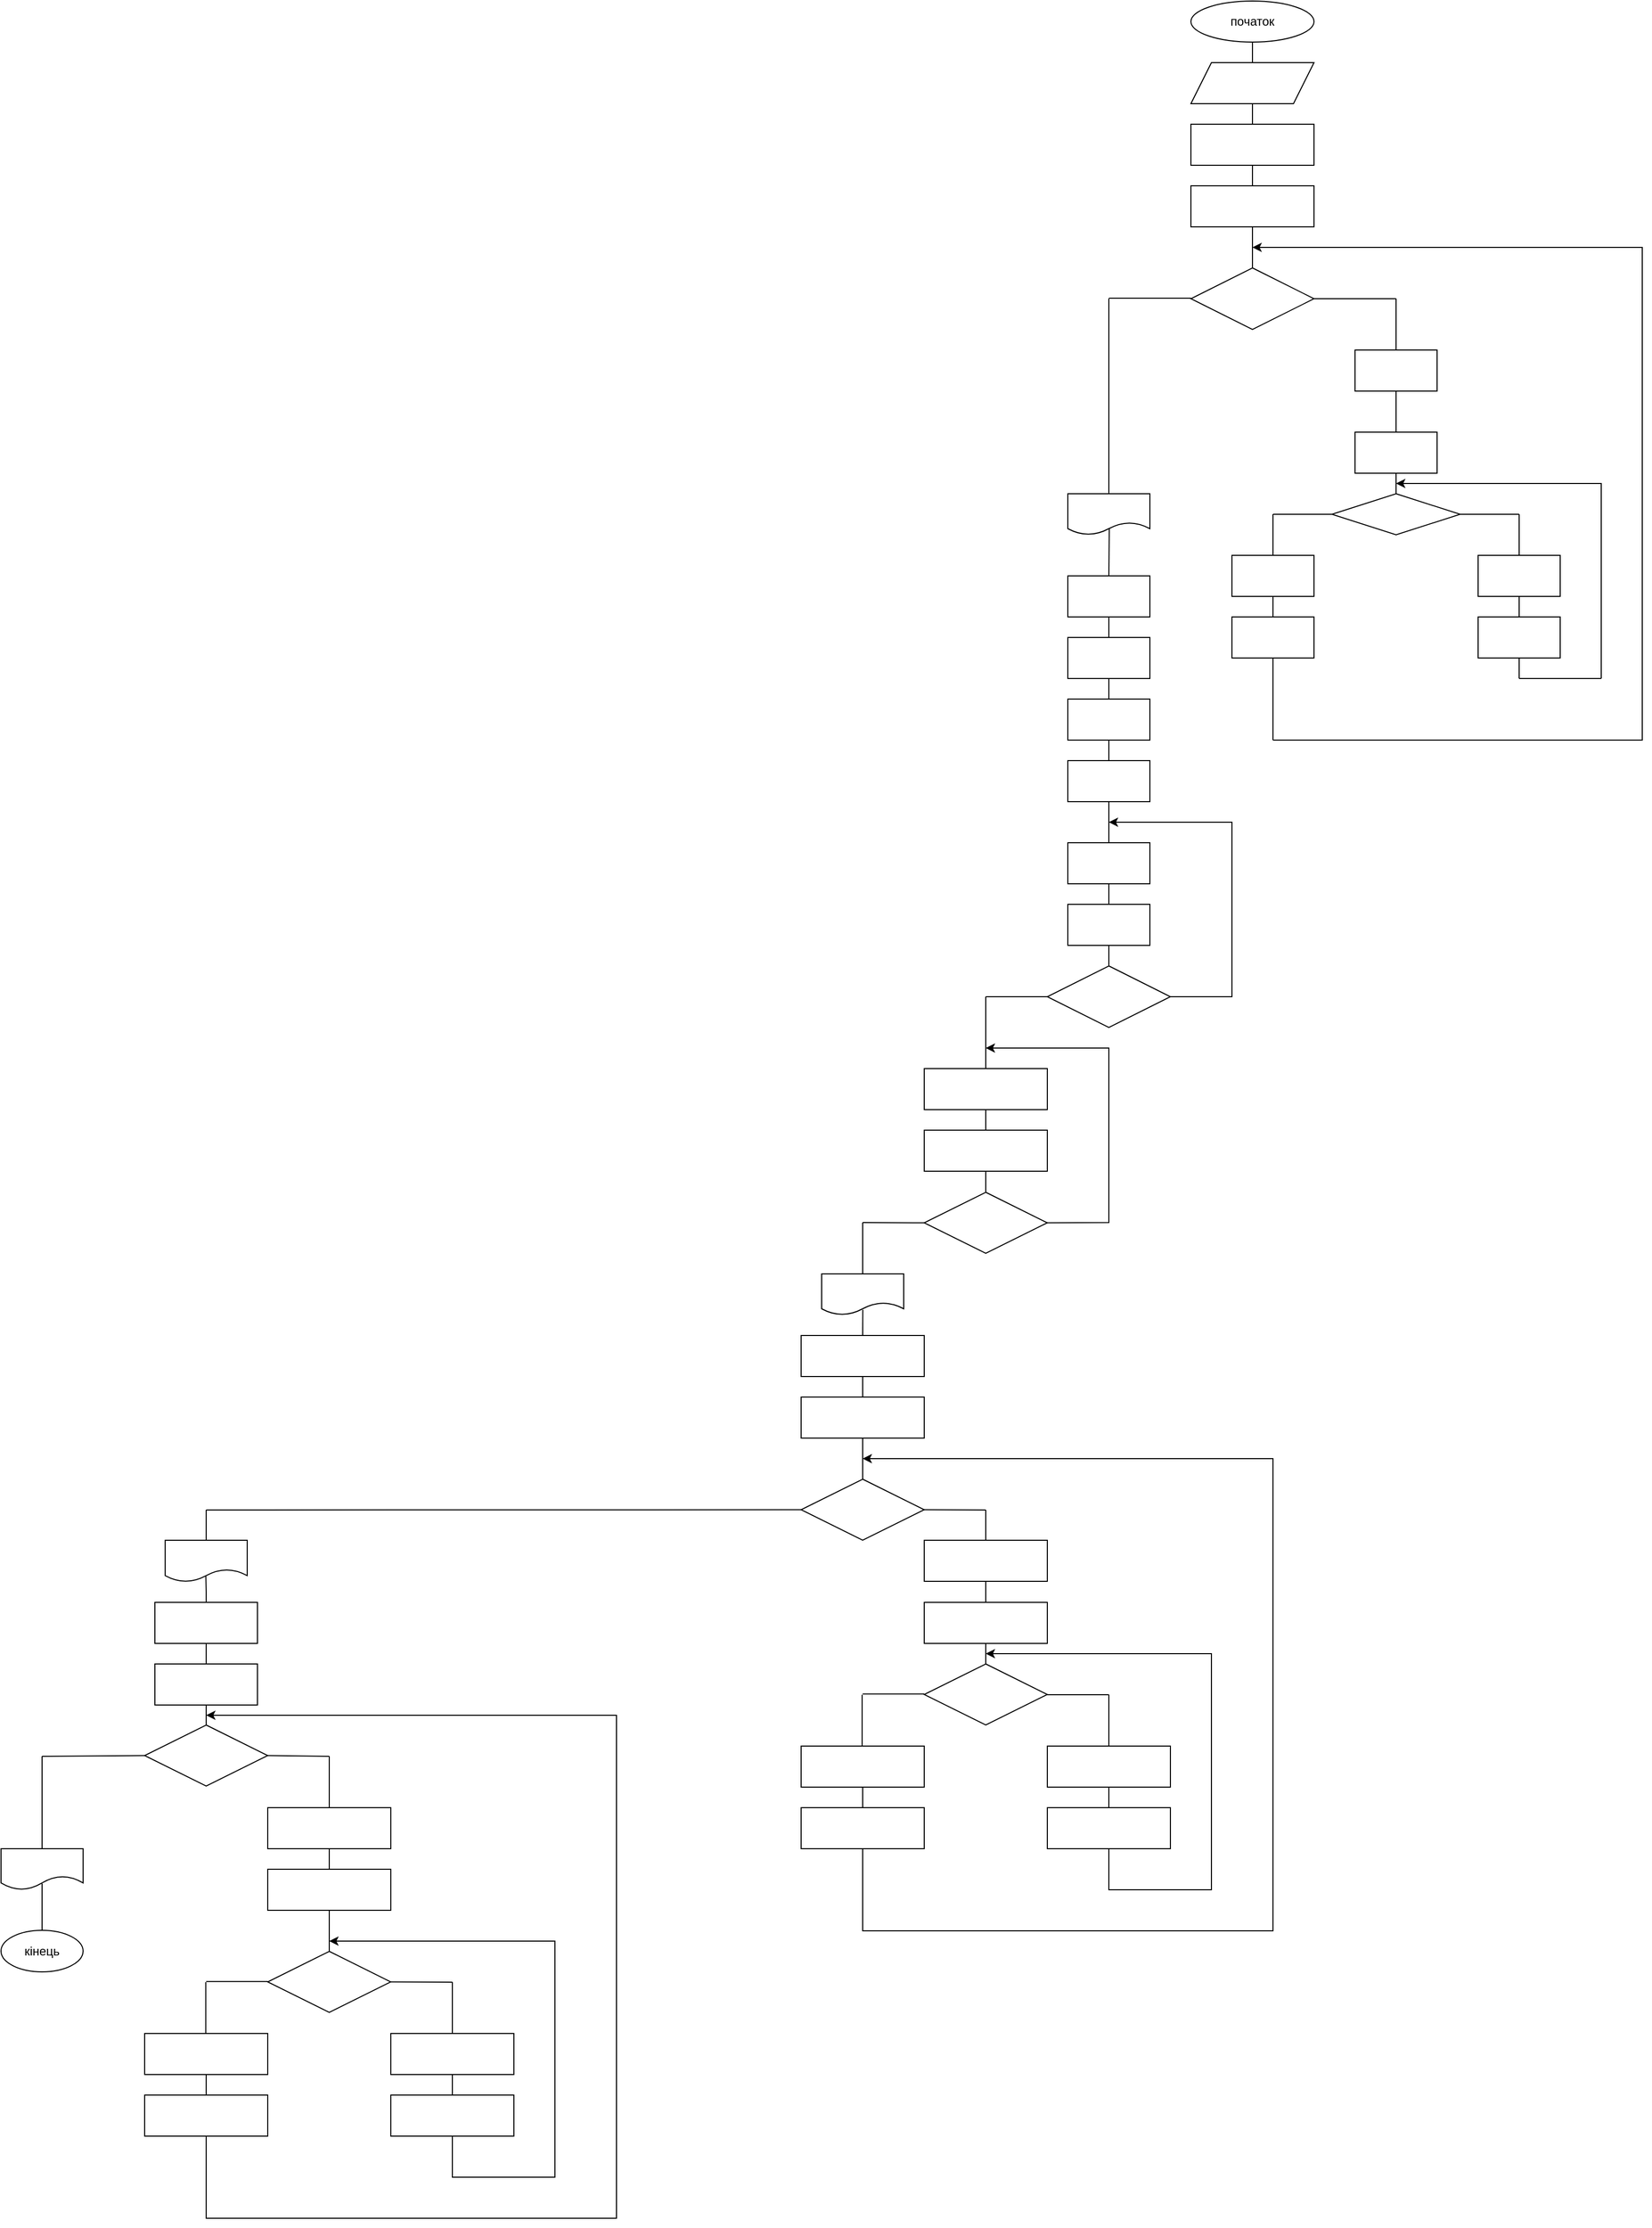 <mxfile version="28.2.7">
  <diagram name="Сторінка-1" id="v0UHBk3bguWU-5nXkm_I">
    <mxGraphModel dx="2809" dy="751" grid="1" gridSize="10" guides="1" tooltips="1" connect="1" arrows="1" fold="1" page="1" pageScale="1" pageWidth="1169" pageHeight="827" math="0" shadow="0">
      <root>
        <mxCell id="0" />
        <mxCell id="1" parent="0" />
        <mxCell id="T213ykVr_eoomQG6XMBW-1" value="початок" style="ellipse;whiteSpace=wrap;html=1;" parent="1" vertex="1">
          <mxGeometry x="280" y="40" width="120" height="40" as="geometry" />
        </mxCell>
        <mxCell id="T213ykVr_eoomQG6XMBW-2" value="" style="endArrow=none;html=1;rounded=0;entryX=0.5;entryY=1;entryDx=0;entryDy=0;" parent="1" target="T213ykVr_eoomQG6XMBW-1" edge="1">
          <mxGeometry width="50" height="50" relative="1" as="geometry">
            <mxPoint x="340" y="100" as="sourcePoint" />
            <mxPoint x="350" y="270" as="targetPoint" />
          </mxGeometry>
        </mxCell>
        <mxCell id="T213ykVr_eoomQG6XMBW-3" value="" style="shape=parallelogram;perimeter=parallelogramPerimeter;whiteSpace=wrap;html=1;fixedSize=1;" parent="1" vertex="1">
          <mxGeometry x="280" y="100" width="120" height="40" as="geometry" />
        </mxCell>
        <mxCell id="T213ykVr_eoomQG6XMBW-4" value="" style="endArrow=none;html=1;rounded=0;entryX=0.5;entryY=1;entryDx=0;entryDy=0;" parent="1" target="T213ykVr_eoomQG6XMBW-3" edge="1">
          <mxGeometry width="50" height="50" relative="1" as="geometry">
            <mxPoint x="340" y="160" as="sourcePoint" />
            <mxPoint x="350" y="270" as="targetPoint" />
          </mxGeometry>
        </mxCell>
        <mxCell id="T213ykVr_eoomQG6XMBW-5" value="" style="rounded=0;whiteSpace=wrap;html=1;" parent="1" vertex="1">
          <mxGeometry x="280" y="160" width="120" height="40" as="geometry" />
        </mxCell>
        <mxCell id="T213ykVr_eoomQG6XMBW-6" value="" style="endArrow=none;html=1;rounded=0;entryX=0.5;entryY=1;entryDx=0;entryDy=0;" parent="1" target="T213ykVr_eoomQG6XMBW-5" edge="1">
          <mxGeometry width="50" height="50" relative="1" as="geometry">
            <mxPoint x="340" y="220" as="sourcePoint" />
            <mxPoint x="350" y="270" as="targetPoint" />
          </mxGeometry>
        </mxCell>
        <mxCell id="T213ykVr_eoomQG6XMBW-7" value="" style="rounded=0;whiteSpace=wrap;html=1;" parent="1" vertex="1">
          <mxGeometry x="280" y="220" width="120" height="40" as="geometry" />
        </mxCell>
        <mxCell id="T213ykVr_eoomQG6XMBW-8" value="" style="endArrow=none;html=1;rounded=0;entryX=0.5;entryY=1;entryDx=0;entryDy=0;" parent="1" target="T213ykVr_eoomQG6XMBW-7" edge="1">
          <mxGeometry width="50" height="50" relative="1" as="geometry">
            <mxPoint x="340" y="300" as="sourcePoint" />
            <mxPoint x="350" y="270" as="targetPoint" />
          </mxGeometry>
        </mxCell>
        <mxCell id="T213ykVr_eoomQG6XMBW-9" value="" style="rhombus;whiteSpace=wrap;html=1;" parent="1" vertex="1">
          <mxGeometry x="280" y="300" width="120" height="60" as="geometry" />
        </mxCell>
        <mxCell id="T213ykVr_eoomQG6XMBW-10" value="" style="endArrow=none;html=1;rounded=0;exitX=1;exitY=0.5;exitDx=0;exitDy=0;" parent="1" source="T213ykVr_eoomQG6XMBW-9" edge="1">
          <mxGeometry width="50" height="50" relative="1" as="geometry">
            <mxPoint x="420" y="320" as="sourcePoint" />
            <mxPoint x="480" y="330" as="targetPoint" />
          </mxGeometry>
        </mxCell>
        <mxCell id="T213ykVr_eoomQG6XMBW-11" value="" style="endArrow=none;html=1;rounded=0;" parent="1" edge="1">
          <mxGeometry width="50" height="50" relative="1" as="geometry">
            <mxPoint x="480" y="380" as="sourcePoint" />
            <mxPoint x="480" y="330" as="targetPoint" />
          </mxGeometry>
        </mxCell>
        <mxCell id="T213ykVr_eoomQG6XMBW-12" value="" style="rounded=0;whiteSpace=wrap;html=1;" parent="1" vertex="1">
          <mxGeometry x="440" y="380" width="80" height="40" as="geometry" />
        </mxCell>
        <mxCell id="T213ykVr_eoomQG6XMBW-13" value="" style="endArrow=none;html=1;rounded=0;entryX=0.5;entryY=1;entryDx=0;entryDy=0;" parent="1" target="T213ykVr_eoomQG6XMBW-12" edge="1">
          <mxGeometry width="50" height="50" relative="1" as="geometry">
            <mxPoint x="480" y="460" as="sourcePoint" />
            <mxPoint x="470" y="300" as="targetPoint" />
          </mxGeometry>
        </mxCell>
        <mxCell id="T213ykVr_eoomQG6XMBW-14" value="" style="rounded=0;whiteSpace=wrap;html=1;" parent="1" vertex="1">
          <mxGeometry x="440" y="460" width="80" height="40" as="geometry" />
        </mxCell>
        <mxCell id="T213ykVr_eoomQG6XMBW-15" value="" style="endArrow=none;html=1;rounded=0;entryX=0.5;entryY=1;entryDx=0;entryDy=0;" parent="1" target="T213ykVr_eoomQG6XMBW-14" edge="1">
          <mxGeometry width="50" height="50" relative="1" as="geometry">
            <mxPoint x="480" y="520" as="sourcePoint" />
            <mxPoint x="470" y="350" as="targetPoint" />
          </mxGeometry>
        </mxCell>
        <mxCell id="T213ykVr_eoomQG6XMBW-16" value="" style="rhombus;whiteSpace=wrap;html=1;" parent="1" vertex="1">
          <mxGeometry x="417.5" y="520" width="125" height="40" as="geometry" />
        </mxCell>
        <mxCell id="T213ykVr_eoomQG6XMBW-17" value="" style="endArrow=none;html=1;rounded=0;exitX=1;exitY=0.5;exitDx=0;exitDy=0;" parent="1" source="T213ykVr_eoomQG6XMBW-16" edge="1">
          <mxGeometry width="50" height="50" relative="1" as="geometry">
            <mxPoint x="420" y="400" as="sourcePoint" />
            <mxPoint x="600" y="540" as="targetPoint" />
          </mxGeometry>
        </mxCell>
        <mxCell id="T213ykVr_eoomQG6XMBW-18" value="" style="endArrow=none;html=1;rounded=0;" parent="1" edge="1">
          <mxGeometry width="50" height="50" relative="1" as="geometry">
            <mxPoint x="600" y="580" as="sourcePoint" />
            <mxPoint x="600" y="540" as="targetPoint" />
          </mxGeometry>
        </mxCell>
        <mxCell id="T213ykVr_eoomQG6XMBW-19" value="" style="rounded=0;whiteSpace=wrap;html=1;" parent="1" vertex="1">
          <mxGeometry x="560" y="580" width="80" height="40" as="geometry" />
        </mxCell>
        <mxCell id="T213ykVr_eoomQG6XMBW-20" value="" style="endArrow=none;html=1;rounded=0;exitX=0.5;exitY=1;exitDx=0;exitDy=0;" parent="1" source="T213ykVr_eoomQG6XMBW-19" edge="1">
          <mxGeometry width="50" height="50" relative="1" as="geometry">
            <mxPoint x="420" y="420" as="sourcePoint" />
            <mxPoint x="600" y="641.6" as="targetPoint" />
          </mxGeometry>
        </mxCell>
        <mxCell id="T213ykVr_eoomQG6XMBW-21" value="" style="rounded=0;whiteSpace=wrap;html=1;" parent="1" vertex="1">
          <mxGeometry x="560" y="640" width="80" height="40" as="geometry" />
        </mxCell>
        <mxCell id="T213ykVr_eoomQG6XMBW-22" value="" style="endArrow=none;html=1;rounded=0;exitX=0.5;exitY=1;exitDx=0;exitDy=0;" parent="1" source="T213ykVr_eoomQG6XMBW-21" edge="1">
          <mxGeometry width="50" height="50" relative="1" as="geometry">
            <mxPoint x="420" y="520" as="sourcePoint" />
            <mxPoint x="600" y="700" as="targetPoint" />
          </mxGeometry>
        </mxCell>
        <mxCell id="T213ykVr_eoomQG6XMBW-23" value="" style="endArrow=none;html=1;rounded=0;" parent="1" edge="1">
          <mxGeometry width="50" height="50" relative="1" as="geometry">
            <mxPoint x="600" y="700" as="sourcePoint" />
            <mxPoint x="680" y="700" as="targetPoint" />
          </mxGeometry>
        </mxCell>
        <mxCell id="T213ykVr_eoomQG6XMBW-24" value="" style="endArrow=classic;html=1;rounded=0;" parent="1" edge="1">
          <mxGeometry width="50" height="50" relative="1" as="geometry">
            <mxPoint x="680" y="700" as="sourcePoint" />
            <mxPoint x="480" y="510" as="targetPoint" />
            <Array as="points">
              <mxPoint x="680" y="510" />
            </Array>
          </mxGeometry>
        </mxCell>
        <mxCell id="T213ykVr_eoomQG6XMBW-25" value="" style="endArrow=none;html=1;rounded=0;entryX=0;entryY=0.5;entryDx=0;entryDy=0;" parent="1" target="T213ykVr_eoomQG6XMBW-16" edge="1">
          <mxGeometry width="50" height="50" relative="1" as="geometry">
            <mxPoint x="360" y="540" as="sourcePoint" />
            <mxPoint x="400" y="500" as="targetPoint" />
          </mxGeometry>
        </mxCell>
        <mxCell id="T213ykVr_eoomQG6XMBW-26" value="" style="endArrow=none;html=1;rounded=0;" parent="1" edge="1">
          <mxGeometry width="50" height="50" relative="1" as="geometry">
            <mxPoint x="360" y="540" as="sourcePoint" />
            <mxPoint x="360" y="580" as="targetPoint" />
          </mxGeometry>
        </mxCell>
        <mxCell id="T213ykVr_eoomQG6XMBW-27" value="" style="rounded=0;whiteSpace=wrap;html=1;" parent="1" vertex="1">
          <mxGeometry x="320" y="580" width="80" height="40" as="geometry" />
        </mxCell>
        <mxCell id="T213ykVr_eoomQG6XMBW-28" value="" style="endArrow=none;html=1;rounded=0;exitX=0.5;exitY=1;exitDx=0;exitDy=0;" parent="1" source="T213ykVr_eoomQG6XMBW-27" edge="1">
          <mxGeometry width="50" height="50" relative="1" as="geometry">
            <mxPoint x="380" y="550" as="sourcePoint" />
            <mxPoint x="360" y="640" as="targetPoint" />
          </mxGeometry>
        </mxCell>
        <mxCell id="T213ykVr_eoomQG6XMBW-29" value="" style="rounded=0;whiteSpace=wrap;html=1;" parent="1" vertex="1">
          <mxGeometry x="320" y="640" width="80" height="40" as="geometry" />
        </mxCell>
        <mxCell id="T213ykVr_eoomQG6XMBW-30" value="" style="endArrow=none;html=1;rounded=0;exitX=0.5;exitY=1;exitDx=0;exitDy=0;" parent="1" source="T213ykVr_eoomQG6XMBW-29" edge="1">
          <mxGeometry width="50" height="50" relative="1" as="geometry">
            <mxPoint x="380" y="590" as="sourcePoint" />
            <mxPoint x="360" y="760" as="targetPoint" />
          </mxGeometry>
        </mxCell>
        <mxCell id="T213ykVr_eoomQG6XMBW-31" value="" style="endArrow=classic;html=1;rounded=0;" parent="1" edge="1">
          <mxGeometry width="50" height="50" relative="1" as="geometry">
            <mxPoint x="360" y="760" as="sourcePoint" />
            <mxPoint x="340" y="280" as="targetPoint" />
            <Array as="points">
              <mxPoint x="720" y="760" />
              <mxPoint x="720" y="280" />
            </Array>
          </mxGeometry>
        </mxCell>
        <mxCell id="T213ykVr_eoomQG6XMBW-32" value="" style="endArrow=none;html=1;rounded=0;exitX=1;exitY=0.5;exitDx=0;exitDy=0;" parent="1" edge="1">
          <mxGeometry width="50" height="50" relative="1" as="geometry">
            <mxPoint x="200" y="329.5" as="sourcePoint" />
            <mxPoint x="280" y="329.5" as="targetPoint" />
          </mxGeometry>
        </mxCell>
        <mxCell id="T213ykVr_eoomQG6XMBW-33" value="" style="endArrow=none;html=1;rounded=0;" parent="1" edge="1">
          <mxGeometry width="50" height="50" relative="1" as="geometry">
            <mxPoint x="200" y="520" as="sourcePoint" />
            <mxPoint x="200" y="330" as="targetPoint" />
          </mxGeometry>
        </mxCell>
        <mxCell id="T213ykVr_eoomQG6XMBW-34" value="" style="shape=document;whiteSpace=wrap;html=1;boundedLbl=1;" parent="1" vertex="1">
          <mxGeometry x="160" y="520" width="80" height="40" as="geometry" />
        </mxCell>
        <mxCell id="T213ykVr_eoomQG6XMBW-35" value="" style="endArrow=none;html=1;rounded=0;entryX=0.505;entryY=0.848;entryDx=0;entryDy=0;entryPerimeter=0;" parent="1" target="T213ykVr_eoomQG6XMBW-34" edge="1">
          <mxGeometry width="50" height="50" relative="1" as="geometry">
            <mxPoint x="200" y="600" as="sourcePoint" />
            <mxPoint x="320" y="540" as="targetPoint" />
          </mxGeometry>
        </mxCell>
        <mxCell id="T213ykVr_eoomQG6XMBW-36" value="" style="rounded=0;whiteSpace=wrap;html=1;" parent="1" vertex="1">
          <mxGeometry x="160" y="600" width="80" height="40" as="geometry" />
        </mxCell>
        <mxCell id="T213ykVr_eoomQG6XMBW-37" value="" style="endArrow=none;html=1;rounded=0;exitX=0.5;exitY=1;exitDx=0;exitDy=0;" parent="1" source="T213ykVr_eoomQG6XMBW-36" edge="1">
          <mxGeometry width="50" height="50" relative="1" as="geometry">
            <mxPoint x="240" y="590" as="sourcePoint" />
            <mxPoint x="200" y="660" as="targetPoint" />
          </mxGeometry>
        </mxCell>
        <mxCell id="T213ykVr_eoomQG6XMBW-38" value="" style="rounded=0;whiteSpace=wrap;html=1;" parent="1" vertex="1">
          <mxGeometry x="160" y="660" width="80" height="40" as="geometry" />
        </mxCell>
        <mxCell id="T213ykVr_eoomQG6XMBW-39" value="" style="endArrow=none;html=1;rounded=0;exitX=0.5;exitY=1;exitDx=0;exitDy=0;" parent="1" source="T213ykVr_eoomQG6XMBW-38" edge="1">
          <mxGeometry width="50" height="50" relative="1" as="geometry">
            <mxPoint x="240" y="590" as="sourcePoint" />
            <mxPoint x="200" y="720" as="targetPoint" />
          </mxGeometry>
        </mxCell>
        <mxCell id="T213ykVr_eoomQG6XMBW-40" value="" style="rounded=0;whiteSpace=wrap;html=1;" parent="1" vertex="1">
          <mxGeometry x="160" y="720" width="80" height="40" as="geometry" />
        </mxCell>
        <mxCell id="T213ykVr_eoomQG6XMBW-41" value="" style="endArrow=none;html=1;rounded=0;exitX=0.5;exitY=1;exitDx=0;exitDy=0;" parent="1" source="T213ykVr_eoomQG6XMBW-40" edge="1">
          <mxGeometry width="50" height="50" relative="1" as="geometry">
            <mxPoint x="240" y="620" as="sourcePoint" />
            <mxPoint x="200" y="780" as="targetPoint" />
          </mxGeometry>
        </mxCell>
        <mxCell id="T213ykVr_eoomQG6XMBW-42" value="" style="rounded=0;whiteSpace=wrap;html=1;" parent="1" vertex="1">
          <mxGeometry x="160" y="780" width="80" height="40" as="geometry" />
        </mxCell>
        <mxCell id="T213ykVr_eoomQG6XMBW-43" value="" style="endArrow=none;html=1;rounded=0;exitX=0.5;exitY=1;exitDx=0;exitDy=0;" parent="1" source="T213ykVr_eoomQG6XMBW-42" edge="1">
          <mxGeometry width="50" height="50" relative="1" as="geometry">
            <mxPoint x="240" y="740" as="sourcePoint" />
            <mxPoint x="200" y="860" as="targetPoint" />
          </mxGeometry>
        </mxCell>
        <mxCell id="T213ykVr_eoomQG6XMBW-44" value="" style="rounded=0;whiteSpace=wrap;html=1;" parent="1" vertex="1">
          <mxGeometry x="160" y="860" width="80" height="40" as="geometry" />
        </mxCell>
        <mxCell id="T213ykVr_eoomQG6XMBW-45" value="" style="endArrow=none;html=1;rounded=0;exitX=0.5;exitY=1;exitDx=0;exitDy=0;" parent="1" source="T213ykVr_eoomQG6XMBW-44" edge="1">
          <mxGeometry width="50" height="50" relative="1" as="geometry">
            <mxPoint x="240" y="810" as="sourcePoint" />
            <mxPoint x="200" y="920" as="targetPoint" />
          </mxGeometry>
        </mxCell>
        <mxCell id="T213ykVr_eoomQG6XMBW-46" value="" style="rounded=0;whiteSpace=wrap;html=1;" parent="1" vertex="1">
          <mxGeometry x="160" y="920" width="80" height="40" as="geometry" />
        </mxCell>
        <mxCell id="T213ykVr_eoomQG6XMBW-47" value="" style="rhombus;whiteSpace=wrap;html=1;" parent="1" vertex="1">
          <mxGeometry x="140" y="980" width="120" height="60" as="geometry" />
        </mxCell>
        <mxCell id="T213ykVr_eoomQG6XMBW-48" value="" style="endArrow=none;html=1;rounded=0;exitX=0.5;exitY=1;exitDx=0;exitDy=0;entryX=0.5;entryY=0;entryDx=0;entryDy=0;" parent="1" source="T213ykVr_eoomQG6XMBW-46" target="T213ykVr_eoomQG6XMBW-47" edge="1">
          <mxGeometry width="50" height="50" relative="1" as="geometry">
            <mxPoint x="240" y="880" as="sourcePoint" />
            <mxPoint x="290" y="830" as="targetPoint" />
          </mxGeometry>
        </mxCell>
        <mxCell id="T213ykVr_eoomQG6XMBW-49" value="" style="endArrow=classic;html=1;rounded=0;exitX=1;exitY=0.5;exitDx=0;exitDy=0;" parent="1" source="T213ykVr_eoomQG6XMBW-47" edge="1">
          <mxGeometry width="50" height="50" relative="1" as="geometry">
            <mxPoint x="240" y="880" as="sourcePoint" />
            <mxPoint x="200" y="840" as="targetPoint" />
            <Array as="points">
              <mxPoint x="320" y="1010" />
              <mxPoint x="320" y="840" />
            </Array>
          </mxGeometry>
        </mxCell>
        <mxCell id="T213ykVr_eoomQG6XMBW-50" value="" style="endArrow=none;html=1;rounded=0;exitX=0;exitY=0.5;exitDx=0;exitDy=0;" parent="1" source="T213ykVr_eoomQG6XMBW-47" edge="1">
          <mxGeometry width="50" height="50" relative="1" as="geometry">
            <mxPoint x="240" y="880" as="sourcePoint" />
            <mxPoint x="80" y="1010" as="targetPoint" />
          </mxGeometry>
        </mxCell>
        <mxCell id="T213ykVr_eoomQG6XMBW-51" value="" style="endArrow=none;html=1;rounded=0;" parent="1" edge="1">
          <mxGeometry width="50" height="50" relative="1" as="geometry">
            <mxPoint x="80" y="1010" as="sourcePoint" />
            <mxPoint x="80" y="1080" as="targetPoint" />
          </mxGeometry>
        </mxCell>
        <mxCell id="T213ykVr_eoomQG6XMBW-52" value="" style="rounded=0;whiteSpace=wrap;html=1;" parent="1" vertex="1">
          <mxGeometry x="20" y="1080" width="120" height="40" as="geometry" />
        </mxCell>
        <mxCell id="T213ykVr_eoomQG6XMBW-53" value="" style="endArrow=none;html=1;rounded=0;exitX=0.5;exitY=1;exitDx=0;exitDy=0;" parent="1" source="T213ykVr_eoomQG6XMBW-52" edge="1">
          <mxGeometry width="50" height="50" relative="1" as="geometry">
            <mxPoint x="160" y="1100" as="sourcePoint" />
            <mxPoint x="80" y="1140" as="targetPoint" />
          </mxGeometry>
        </mxCell>
        <mxCell id="T213ykVr_eoomQG6XMBW-54" value="" style="rounded=0;whiteSpace=wrap;html=1;" parent="1" vertex="1">
          <mxGeometry x="20" y="1140" width="120" height="40" as="geometry" />
        </mxCell>
        <mxCell id="T213ykVr_eoomQG6XMBW-55" value="" style="endArrow=none;html=1;rounded=0;exitX=0.5;exitY=1;exitDx=0;exitDy=0;" parent="1" source="T213ykVr_eoomQG6XMBW-54" edge="1">
          <mxGeometry width="50" height="50" relative="1" as="geometry">
            <mxPoint x="160" y="1100" as="sourcePoint" />
            <mxPoint x="80" y="1200" as="targetPoint" />
          </mxGeometry>
        </mxCell>
        <mxCell id="T213ykVr_eoomQG6XMBW-56" value="" style="rhombus;whiteSpace=wrap;html=1;" parent="1" vertex="1">
          <mxGeometry x="20" y="1200.5" width="120" height="59.5" as="geometry" />
        </mxCell>
        <mxCell id="T213ykVr_eoomQG6XMBW-57" value="" style="endArrow=classic;html=1;rounded=0;exitX=1;exitY=0.5;exitDx=0;exitDy=0;" parent="1" source="T213ykVr_eoomQG6XMBW-56" edge="1">
          <mxGeometry width="50" height="50" relative="1" as="geometry">
            <mxPoint x="160" y="1170" as="sourcePoint" />
            <mxPoint x="80" y="1060" as="targetPoint" />
            <Array as="points">
              <mxPoint x="200" y="1230" />
              <mxPoint x="200" y="1060" />
            </Array>
          </mxGeometry>
        </mxCell>
        <mxCell id="T213ykVr_eoomQG6XMBW-60" value="" style="endArrow=none;html=1;rounded=0;exitX=0;exitY=0.5;exitDx=0;exitDy=0;" parent="1" source="T213ykVr_eoomQG6XMBW-56" edge="1">
          <mxGeometry width="50" height="50" relative="1" as="geometry">
            <mxPoint x="40" y="1240" as="sourcePoint" />
            <mxPoint x="-40" y="1230" as="targetPoint" />
          </mxGeometry>
        </mxCell>
        <mxCell id="T213ykVr_eoomQG6XMBW-61" value="" style="endArrow=none;html=1;rounded=0;" parent="1" edge="1">
          <mxGeometry width="50" height="50" relative="1" as="geometry">
            <mxPoint x="-40" y="1280" as="sourcePoint" />
            <mxPoint x="-40" y="1230" as="targetPoint" />
          </mxGeometry>
        </mxCell>
        <mxCell id="T213ykVr_eoomQG6XMBW-62" value="" style="shape=document;whiteSpace=wrap;html=1;boundedLbl=1;" parent="1" vertex="1">
          <mxGeometry x="-80" y="1280" width="80" height="40" as="geometry" />
        </mxCell>
        <mxCell id="T213ykVr_eoomQG6XMBW-63" value="" style="endArrow=none;html=1;rounded=0;entryX=0.502;entryY=0.875;entryDx=0;entryDy=0;entryPerimeter=0;" parent="1" target="T213ykVr_eoomQG6XMBW-62" edge="1">
          <mxGeometry width="50" height="50" relative="1" as="geometry">
            <mxPoint x="-40" y="1340" as="sourcePoint" />
            <mxPoint x="-40.17" y="1320" as="targetPoint" />
            <Array as="points">
              <mxPoint x="-40" y="1340" />
            </Array>
          </mxGeometry>
        </mxCell>
        <mxCell id="T213ykVr_eoomQG6XMBW-64" value="" style="rounded=0;whiteSpace=wrap;html=1;" parent="1" vertex="1">
          <mxGeometry x="-100" y="1340" width="120" height="40" as="geometry" />
        </mxCell>
        <mxCell id="T213ykVr_eoomQG6XMBW-65" value="" style="endArrow=none;html=1;rounded=0;exitX=0.5;exitY=1;exitDx=0;exitDy=0;" parent="1" source="T213ykVr_eoomQG6XMBW-64" edge="1">
          <mxGeometry width="50" height="50" relative="1" as="geometry">
            <mxPoint x="10" y="1290" as="sourcePoint" />
            <mxPoint x="-40" y="1400" as="targetPoint" />
          </mxGeometry>
        </mxCell>
        <mxCell id="T213ykVr_eoomQG6XMBW-66" value="" style="rounded=0;whiteSpace=wrap;html=1;" parent="1" vertex="1">
          <mxGeometry x="-100" y="1400" width="120" height="40" as="geometry" />
        </mxCell>
        <mxCell id="T213ykVr_eoomQG6XMBW-67" value="" style="endArrow=none;html=1;rounded=0;exitX=0.5;exitY=1;exitDx=0;exitDy=0;" parent="1" source="T213ykVr_eoomQG6XMBW-66" edge="1">
          <mxGeometry width="50" height="50" relative="1" as="geometry">
            <mxPoint x="10" y="1310" as="sourcePoint" />
            <mxPoint x="-40" y="1480" as="targetPoint" />
          </mxGeometry>
        </mxCell>
        <mxCell id="T213ykVr_eoomQG6XMBW-68" value="" style="rhombus;whiteSpace=wrap;html=1;" parent="1" vertex="1">
          <mxGeometry x="-100" y="1480" width="120" height="59.5" as="geometry" />
        </mxCell>
        <mxCell id="T213ykVr_eoomQG6XMBW-69" value="" style="endArrow=none;html=1;rounded=0;exitX=1;exitY=0.5;exitDx=0;exitDy=0;" parent="1" source="T213ykVr_eoomQG6XMBW-68" edge="1">
          <mxGeometry width="50" height="50" relative="1" as="geometry">
            <mxPoint x="10" y="1440" as="sourcePoint" />
            <mxPoint x="80" y="1510" as="targetPoint" />
          </mxGeometry>
        </mxCell>
        <mxCell id="T213ykVr_eoomQG6XMBW-70" value="" style="endArrow=none;html=1;rounded=0;" parent="1" edge="1">
          <mxGeometry width="50" height="50" relative="1" as="geometry">
            <mxPoint x="80" y="1510" as="sourcePoint" />
            <mxPoint x="80" y="1540" as="targetPoint" />
          </mxGeometry>
        </mxCell>
        <mxCell id="T213ykVr_eoomQG6XMBW-72" value="" style="rounded=0;whiteSpace=wrap;html=1;" parent="1" vertex="1">
          <mxGeometry x="20" y="1539.5" width="120" height="40" as="geometry" />
        </mxCell>
        <mxCell id="T213ykVr_eoomQG6XMBW-73" value="" style="endArrow=none;html=1;rounded=0;exitX=0.5;exitY=1;exitDx=0;exitDy=0;" parent="1" source="T213ykVr_eoomQG6XMBW-72" edge="1">
          <mxGeometry width="50" height="50" relative="1" as="geometry">
            <mxPoint x="10" y="1480" as="sourcePoint" />
            <mxPoint x="80" y="1600" as="targetPoint" />
          </mxGeometry>
        </mxCell>
        <mxCell id="T213ykVr_eoomQG6XMBW-74" value="" style="rounded=0;whiteSpace=wrap;html=1;" parent="1" vertex="1">
          <mxGeometry x="20" y="1600" width="120" height="40" as="geometry" />
        </mxCell>
        <mxCell id="T213ykVr_eoomQG6XMBW-75" value="" style="endArrow=none;html=1;rounded=0;exitX=0.5;exitY=1;exitDx=0;exitDy=0;" parent="1" source="T213ykVr_eoomQG6XMBW-74" edge="1">
          <mxGeometry width="50" height="50" relative="1" as="geometry">
            <mxPoint x="10" y="1580" as="sourcePoint" />
            <mxPoint x="80" y="1660" as="targetPoint" />
          </mxGeometry>
        </mxCell>
        <mxCell id="T213ykVr_eoomQG6XMBW-78" value="" style="endArrow=none;html=1;rounded=0;entryX=0;entryY=0.5;entryDx=0;entryDy=0;" parent="1" target="T213ykVr_eoomQG6XMBW-68" edge="1">
          <mxGeometry width="50" height="50" relative="1" as="geometry">
            <mxPoint x="-680" y="1510" as="sourcePoint" />
            <mxPoint x="-80" y="1490" as="targetPoint" />
          </mxGeometry>
        </mxCell>
        <mxCell id="T213ykVr_eoomQG6XMBW-85" value="" style="rhombus;whiteSpace=wrap;html=1;" parent="1" vertex="1">
          <mxGeometry x="20" y="1660" width="120" height="59.5" as="geometry" />
        </mxCell>
        <mxCell id="T213ykVr_eoomQG6XMBW-86" value="" style="endArrow=none;html=1;rounded=0;" parent="1" edge="1">
          <mxGeometry width="50" height="50" relative="1" as="geometry">
            <mxPoint x="140" y="1690" as="sourcePoint" />
            <mxPoint x="200" y="1690" as="targetPoint" />
          </mxGeometry>
        </mxCell>
        <mxCell id="T213ykVr_eoomQG6XMBW-87" value="" style="endArrow=none;html=1;rounded=0;" parent="1" edge="1">
          <mxGeometry width="50" height="50" relative="1" as="geometry">
            <mxPoint x="200" y="1740" as="sourcePoint" />
            <mxPoint x="200" y="1690" as="targetPoint" />
          </mxGeometry>
        </mxCell>
        <mxCell id="T213ykVr_eoomQG6XMBW-88" value="" style="rounded=0;whiteSpace=wrap;html=1;" parent="1" vertex="1">
          <mxGeometry x="140" y="1740" width="120" height="40" as="geometry" />
        </mxCell>
        <mxCell id="T213ykVr_eoomQG6XMBW-89" value="" style="endArrow=none;html=1;rounded=0;" parent="1" edge="1">
          <mxGeometry width="50" height="50" relative="1" as="geometry">
            <mxPoint x="200" y="1800" as="sourcePoint" />
            <mxPoint x="200" y="1780" as="targetPoint" />
          </mxGeometry>
        </mxCell>
        <mxCell id="T213ykVr_eoomQG6XMBW-90" value="" style="rounded=0;whiteSpace=wrap;html=1;" parent="1" vertex="1">
          <mxGeometry x="140" y="1800" width="120" height="40" as="geometry" />
        </mxCell>
        <mxCell id="T213ykVr_eoomQG6XMBW-91" value="" style="endArrow=classic;html=1;rounded=0;exitX=0.5;exitY=1;exitDx=0;exitDy=0;" parent="1" source="T213ykVr_eoomQG6XMBW-90" edge="1">
          <mxGeometry width="50" height="50" relative="1" as="geometry">
            <mxPoint x="90" y="1820" as="sourcePoint" />
            <mxPoint x="80" y="1650" as="targetPoint" />
            <Array as="points">
              <mxPoint x="200" y="1880" />
              <mxPoint x="300" y="1880" />
              <mxPoint x="300" y="1650" />
            </Array>
          </mxGeometry>
        </mxCell>
        <mxCell id="T213ykVr_eoomQG6XMBW-92" value="" style="endArrow=none;html=1;rounded=0;" parent="1" edge="1">
          <mxGeometry width="50" height="50" relative="1" as="geometry">
            <mxPoint x="-40" y="1689.22" as="sourcePoint" />
            <mxPoint x="20" y="1689.22" as="targetPoint" />
          </mxGeometry>
        </mxCell>
        <mxCell id="T213ykVr_eoomQG6XMBW-93" value="" style="endArrow=none;html=1;rounded=0;" parent="1" edge="1">
          <mxGeometry width="50" height="50" relative="1" as="geometry">
            <mxPoint x="-40.53" y="1740" as="sourcePoint" />
            <mxPoint x="-40.53" y="1690" as="targetPoint" />
          </mxGeometry>
        </mxCell>
        <mxCell id="T213ykVr_eoomQG6XMBW-94" value="" style="rounded=0;whiteSpace=wrap;html=1;" parent="1" vertex="1">
          <mxGeometry x="-100" y="1740" width="120" height="40" as="geometry" />
        </mxCell>
        <mxCell id="T213ykVr_eoomQG6XMBW-95" value="" style="endArrow=none;html=1;rounded=0;exitX=0.5;exitY=1;exitDx=0;exitDy=0;" parent="1" source="T213ykVr_eoomQG6XMBW-94" edge="1">
          <mxGeometry width="50" height="50" relative="1" as="geometry">
            <mxPoint x="60" y="1820" as="sourcePoint" />
            <mxPoint x="-40" y="1800" as="targetPoint" />
          </mxGeometry>
        </mxCell>
        <mxCell id="T213ykVr_eoomQG6XMBW-96" value="" style="rounded=0;whiteSpace=wrap;html=1;" parent="1" vertex="1">
          <mxGeometry x="-100" y="1800" width="120" height="40" as="geometry" />
        </mxCell>
        <mxCell id="T213ykVr_eoomQG6XMBW-97" value="" style="endArrow=classic;html=1;rounded=0;exitX=0.5;exitY=1;exitDx=0;exitDy=0;" parent="1" source="T213ykVr_eoomQG6XMBW-96" edge="1">
          <mxGeometry width="50" height="50" relative="1" as="geometry">
            <mxPoint x="60" y="1870" as="sourcePoint" />
            <mxPoint x="-40" y="1460" as="targetPoint" />
            <Array as="points">
              <mxPoint x="-40" y="1920" />
              <mxPoint x="360" y="1920" />
              <mxPoint x="360" y="1460" />
            </Array>
          </mxGeometry>
        </mxCell>
        <mxCell id="-tWR_6xvnYIw_k4LsGsC-1" value="" style="endArrow=none;html=1;rounded=0;" edge="1" parent="1">
          <mxGeometry width="50" height="50" relative="1" as="geometry">
            <mxPoint x="-680" y="1540" as="sourcePoint" />
            <mxPoint x="-680" y="1510" as="targetPoint" />
          </mxGeometry>
        </mxCell>
        <mxCell id="-tWR_6xvnYIw_k4LsGsC-2" value="" style="shape=document;whiteSpace=wrap;html=1;boundedLbl=1;" vertex="1" parent="1">
          <mxGeometry x="-720" y="1539.5" width="80" height="40.5" as="geometry" />
        </mxCell>
        <mxCell id="-tWR_6xvnYIw_k4LsGsC-3" value="" style="endArrow=none;html=1;rounded=0;entryX=0.496;entryY=0.864;entryDx=0;entryDy=0;entryPerimeter=0;" edge="1" parent="1" target="-tWR_6xvnYIw_k4LsGsC-2">
          <mxGeometry width="50" height="50" relative="1" as="geometry">
            <mxPoint x="-680" y="1600" as="sourcePoint" />
            <mxPoint x="-550" y="1650" as="targetPoint" />
            <Array as="points">
              <mxPoint x="-680" y="1590" />
            </Array>
          </mxGeometry>
        </mxCell>
        <mxCell id="-tWR_6xvnYIw_k4LsGsC-4" value="" style="rounded=0;whiteSpace=wrap;html=1;" vertex="1" parent="1">
          <mxGeometry x="-730" y="1600" width="100" height="40" as="geometry" />
        </mxCell>
        <mxCell id="-tWR_6xvnYIw_k4LsGsC-5" value="" style="endArrow=none;html=1;rounded=0;exitX=0.5;exitY=1;exitDx=0;exitDy=0;" edge="1" parent="1" source="-tWR_6xvnYIw_k4LsGsC-4">
          <mxGeometry width="50" height="50" relative="1" as="geometry">
            <mxPoint x="-640" y="1590" as="sourcePoint" />
            <mxPoint x="-680" y="1660" as="targetPoint" />
          </mxGeometry>
        </mxCell>
        <mxCell id="-tWR_6xvnYIw_k4LsGsC-6" value="" style="rounded=0;whiteSpace=wrap;html=1;" vertex="1" parent="1">
          <mxGeometry x="-730" y="1660" width="100" height="40" as="geometry" />
        </mxCell>
        <mxCell id="-tWR_6xvnYIw_k4LsGsC-7" value="" style="endArrow=none;html=1;rounded=0;exitX=0.5;exitY=1;exitDx=0;exitDy=0;" edge="1" parent="1" source="-tWR_6xvnYIw_k4LsGsC-6">
          <mxGeometry width="50" height="50" relative="1" as="geometry">
            <mxPoint x="-640" y="1630" as="sourcePoint" />
            <mxPoint x="-680" y="1720" as="targetPoint" />
          </mxGeometry>
        </mxCell>
        <mxCell id="-tWR_6xvnYIw_k4LsGsC-8" value="" style="rhombus;whiteSpace=wrap;html=1;" vertex="1" parent="1">
          <mxGeometry x="-740" y="1719.5" width="120" height="59.5" as="geometry" />
        </mxCell>
        <mxCell id="-tWR_6xvnYIw_k4LsGsC-9" value="" style="endArrow=none;html=1;rounded=0;exitX=1;exitY=0.5;exitDx=0;exitDy=0;" edge="1" parent="1" source="-tWR_6xvnYIw_k4LsGsC-8">
          <mxGeometry width="50" height="50" relative="1" as="geometry">
            <mxPoint x="-570" y="1750" as="sourcePoint" />
            <mxPoint x="-560" y="1750" as="targetPoint" />
          </mxGeometry>
        </mxCell>
        <mxCell id="-tWR_6xvnYIw_k4LsGsC-10" value="" style="endArrow=none;html=1;rounded=0;" edge="1" parent="1">
          <mxGeometry width="50" height="50" relative="1" as="geometry">
            <mxPoint x="-560" y="1750" as="sourcePoint" />
            <mxPoint x="-560" y="1800" as="targetPoint" />
          </mxGeometry>
        </mxCell>
        <mxCell id="-tWR_6xvnYIw_k4LsGsC-11" value="" style="rounded=0;whiteSpace=wrap;html=1;" vertex="1" parent="1">
          <mxGeometry x="-620" y="1800" width="120" height="40" as="geometry" />
        </mxCell>
        <mxCell id="-tWR_6xvnYIw_k4LsGsC-12" value="" style="endArrow=none;html=1;rounded=0;entryX=0.5;entryY=1;entryDx=0;entryDy=0;" edge="1" parent="1" target="-tWR_6xvnYIw_k4LsGsC-11">
          <mxGeometry width="50" height="50" relative="1" as="geometry">
            <mxPoint x="-560" y="1860" as="sourcePoint" />
            <mxPoint x="-580" y="1770" as="targetPoint" />
          </mxGeometry>
        </mxCell>
        <mxCell id="-tWR_6xvnYIw_k4LsGsC-14" value="" style="rounded=0;whiteSpace=wrap;html=1;" vertex="1" parent="1">
          <mxGeometry x="-620" y="1860" width="120" height="40" as="geometry" />
        </mxCell>
        <mxCell id="-tWR_6xvnYIw_k4LsGsC-15" value="" style="endArrow=none;html=1;rounded=0;entryX=0.5;entryY=1;entryDx=0;entryDy=0;" edge="1" parent="1" target="-tWR_6xvnYIw_k4LsGsC-14">
          <mxGeometry width="50" height="50" relative="1" as="geometry">
            <mxPoint x="-560" y="1940" as="sourcePoint" />
            <mxPoint x="-580" y="1830" as="targetPoint" />
          </mxGeometry>
        </mxCell>
        <mxCell id="-tWR_6xvnYIw_k4LsGsC-16" value="" style="rhombus;whiteSpace=wrap;html=1;" vertex="1" parent="1">
          <mxGeometry x="-620" y="1940" width="120" height="59.5" as="geometry" />
        </mxCell>
        <mxCell id="-tWR_6xvnYIw_k4LsGsC-17" value="" style="endArrow=none;html=1;rounded=0;exitX=1;exitY=0.5;exitDx=0;exitDy=0;" edge="1" parent="1" source="-tWR_6xvnYIw_k4LsGsC-16">
          <mxGeometry width="50" height="50" relative="1" as="geometry">
            <mxPoint x="-510" y="1970" as="sourcePoint" />
            <mxPoint x="-440" y="1970" as="targetPoint" />
          </mxGeometry>
        </mxCell>
        <mxCell id="-tWR_6xvnYIw_k4LsGsC-18" value="" style="endArrow=none;html=1;rounded=0;" edge="1" parent="1">
          <mxGeometry width="50" height="50" relative="1" as="geometry">
            <mxPoint x="-440" y="1970" as="sourcePoint" />
            <mxPoint x="-440" y="2020" as="targetPoint" />
          </mxGeometry>
        </mxCell>
        <mxCell id="-tWR_6xvnYIw_k4LsGsC-19" value="" style="rounded=0;whiteSpace=wrap;html=1;" vertex="1" parent="1">
          <mxGeometry x="-500" y="2020" width="120" height="40" as="geometry" />
        </mxCell>
        <mxCell id="-tWR_6xvnYIw_k4LsGsC-20" value="" style="endArrow=none;html=1;rounded=0;exitX=0.5;exitY=1;exitDx=0;exitDy=0;" edge="1" parent="1" source="-tWR_6xvnYIw_k4LsGsC-19">
          <mxGeometry width="50" height="50" relative="1" as="geometry">
            <mxPoint x="-510" y="2020" as="sourcePoint" />
            <mxPoint x="-440" y="2080" as="targetPoint" />
          </mxGeometry>
        </mxCell>
        <mxCell id="-tWR_6xvnYIw_k4LsGsC-21" value="" style="rounded=0;whiteSpace=wrap;html=1;" vertex="1" parent="1">
          <mxGeometry x="-500" y="2080" width="120" height="40" as="geometry" />
        </mxCell>
        <mxCell id="-tWR_6xvnYIw_k4LsGsC-22" value="" style="endArrow=classic;html=1;rounded=0;exitX=0.5;exitY=1;exitDx=0;exitDy=0;" edge="1" parent="1" source="-tWR_6xvnYIw_k4LsGsC-21">
          <mxGeometry width="50" height="50" relative="1" as="geometry">
            <mxPoint x="-510" y="2070" as="sourcePoint" />
            <mxPoint x="-560" y="1930" as="targetPoint" />
            <Array as="points">
              <mxPoint x="-440" y="2160" />
              <mxPoint x="-340" y="2160" />
              <mxPoint x="-340" y="1930" />
            </Array>
          </mxGeometry>
        </mxCell>
        <mxCell id="-tWR_6xvnYIw_k4LsGsC-23" value="" style="endArrow=none;html=1;rounded=0;exitX=1;exitY=0.5;exitDx=0;exitDy=0;" edge="1" parent="1">
          <mxGeometry width="50" height="50" relative="1" as="geometry">
            <mxPoint x="-680" y="1969.38" as="sourcePoint" />
            <mxPoint x="-620" y="1969.38" as="targetPoint" />
          </mxGeometry>
        </mxCell>
        <mxCell id="-tWR_6xvnYIw_k4LsGsC-24" value="" style="endArrow=none;html=1;rounded=0;" edge="1" parent="1">
          <mxGeometry width="50" height="50" relative="1" as="geometry">
            <mxPoint x="-680.37" y="1970" as="sourcePoint" />
            <mxPoint x="-680.37" y="2020" as="targetPoint" />
          </mxGeometry>
        </mxCell>
        <mxCell id="-tWR_6xvnYIw_k4LsGsC-25" value="" style="rounded=0;whiteSpace=wrap;html=1;" vertex="1" parent="1">
          <mxGeometry x="-740" y="2020" width="120" height="40" as="geometry" />
        </mxCell>
        <mxCell id="-tWR_6xvnYIw_k4LsGsC-26" value="" style="endArrow=none;html=1;rounded=0;exitX=0.5;exitY=1;exitDx=0;exitDy=0;" edge="1" parent="1" source="-tWR_6xvnYIw_k4LsGsC-25">
          <mxGeometry width="50" height="50" relative="1" as="geometry">
            <mxPoint x="-610" y="2070" as="sourcePoint" />
            <mxPoint x="-680" y="2080" as="targetPoint" />
          </mxGeometry>
        </mxCell>
        <mxCell id="-tWR_6xvnYIw_k4LsGsC-27" value="" style="rounded=0;whiteSpace=wrap;html=1;" vertex="1" parent="1">
          <mxGeometry x="-740" y="2080" width="120" height="40" as="geometry" />
        </mxCell>
        <mxCell id="-tWR_6xvnYIw_k4LsGsC-28" value="" style="endArrow=classic;html=1;rounded=0;exitX=0.5;exitY=1;exitDx=0;exitDy=0;" edge="1" parent="1" source="-tWR_6xvnYIw_k4LsGsC-27">
          <mxGeometry width="50" height="50" relative="1" as="geometry">
            <mxPoint x="-610" y="2070" as="sourcePoint" />
            <mxPoint x="-680" y="1710" as="targetPoint" />
            <Array as="points">
              <mxPoint x="-680" y="2200" />
              <mxPoint x="-280" y="2200" />
              <mxPoint x="-280" y="1710" />
            </Array>
          </mxGeometry>
        </mxCell>
        <mxCell id="-tWR_6xvnYIw_k4LsGsC-29" value="" style="endArrow=none;html=1;rounded=0;entryX=0;entryY=0.5;entryDx=0;entryDy=0;" edge="1" parent="1" target="-tWR_6xvnYIw_k4LsGsC-8">
          <mxGeometry width="50" height="50" relative="1" as="geometry">
            <mxPoint x="-840" y="1750" as="sourcePoint" />
            <mxPoint x="-780" y="1860" as="targetPoint" />
          </mxGeometry>
        </mxCell>
        <mxCell id="-tWR_6xvnYIw_k4LsGsC-30" value="" style="endArrow=none;html=1;rounded=0;" edge="1" parent="1">
          <mxGeometry width="50" height="50" relative="1" as="geometry">
            <mxPoint x="-840" y="1840" as="sourcePoint" />
            <mxPoint x="-840" y="1750" as="targetPoint" />
          </mxGeometry>
        </mxCell>
        <mxCell id="-tWR_6xvnYIw_k4LsGsC-31" value="" style="shape=document;whiteSpace=wrap;html=1;boundedLbl=1;size=0.333;" vertex="1" parent="1">
          <mxGeometry x="-880" y="1840" width="80" height="40" as="geometry" />
        </mxCell>
        <mxCell id="-tWR_6xvnYIw_k4LsGsC-32" value="" style="endArrow=none;html=1;rounded=0;" edge="1" parent="1">
          <mxGeometry width="50" height="50" relative="1" as="geometry">
            <mxPoint x="-840" y="1920" as="sourcePoint" />
            <mxPoint x="-840" y="1874" as="targetPoint" />
          </mxGeometry>
        </mxCell>
        <mxCell id="-tWR_6xvnYIw_k4LsGsC-33" value="кінець" style="ellipse;whiteSpace=wrap;html=1;" vertex="1" parent="1">
          <mxGeometry x="-880" y="1919.5" width="80" height="40.5" as="geometry" />
        </mxCell>
      </root>
    </mxGraphModel>
  </diagram>
</mxfile>
